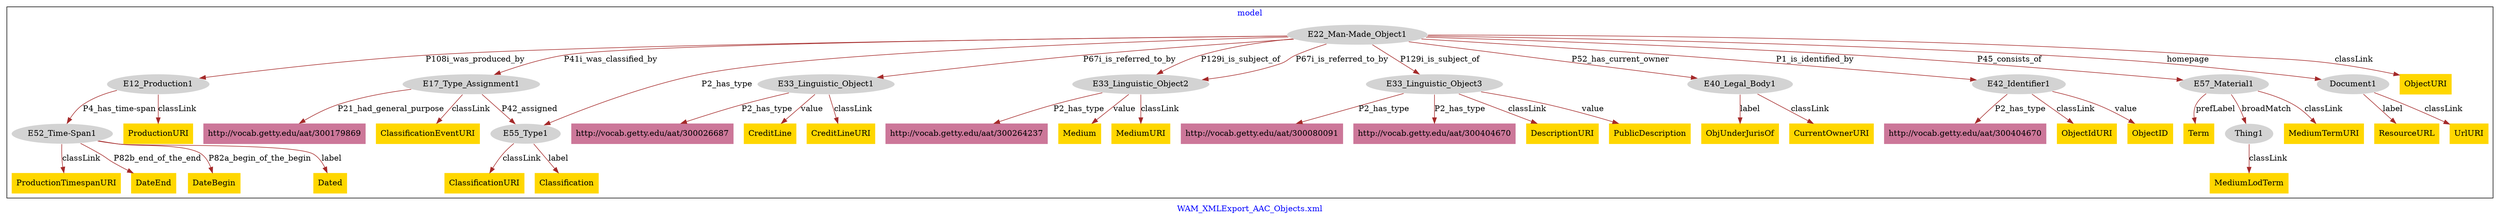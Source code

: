 digraph n0 {
fontcolor="blue"
remincross="true"
label="WAM_XMLExport_AAC_Objects.xml"
subgraph cluster {
label="model"
n2[style="filled",color="white",fillcolor="lightgray",label="E12_Production1"];
n3[style="filled",color="white",fillcolor="lightgray",label="E52_Time-Span1"];
n4[style="filled",color="white",fillcolor="lightgray",label="E17_Type_Assignment1"];
n5[style="filled",color="white",fillcolor="lightgray",label="E55_Type1"];
n6[style="filled",color="white",fillcolor="lightgray",label="E22_Man-Made_Object1"];
n7[style="filled",color="white",fillcolor="lightgray",label="E33_Linguistic_Object1"];
n8[style="filled",color="white",fillcolor="lightgray",label="E33_Linguistic_Object2"];
n9[style="filled",color="white",fillcolor="lightgray",label="E33_Linguistic_Object3"];
n10[style="filled",color="white",fillcolor="lightgray",label="E40_Legal_Body1"];
n11[style="filled",color="white",fillcolor="lightgray",label="E42_Identifier1"];
n12[style="filled",color="white",fillcolor="lightgray",label="E57_Material1"];
n13[style="filled",color="white",fillcolor="lightgray",label="Document1"];
n14[style="filled",color="white",fillcolor="lightgray",label="Thing1"];
n15[shape="plaintext",style="filled",fillcolor="gold",label="ObjectURI"];
n16[shape="plaintext",style="filled",fillcolor="gold",label="DateEnd"];
n17[shape="plaintext",style="filled",fillcolor="gold",label="ObjUnderJurisOf"];
n18[shape="plaintext",style="filled",fillcolor="gold",label="ObjectIdURI"];
n19[shape="plaintext",style="filled",fillcolor="gold",label="DateBegin"];
n20[shape="plaintext",style="filled",fillcolor="gold",label="Classification"];
n21[shape="plaintext",style="filled",fillcolor="gold",label="ObjectID"];
n22[shape="plaintext",style="filled",fillcolor="gold",label="Dated"];
n23[shape="plaintext",style="filled",fillcolor="gold",label="MediumTermURI"];
n24[shape="plaintext",style="filled",fillcolor="gold",label="CreditLine"];
n25[shape="plaintext",style="filled",fillcolor="gold",label="ClassificationURI"];
n26[shape="plaintext",style="filled",fillcolor="gold",label="DescriptionURI"];
n27[shape="plaintext",style="filled",fillcolor="gold",label="ProductionURI"];
n28[shape="plaintext",style="filled",fillcolor="gold",label="ResourceURL"];
n29[shape="plaintext",style="filled",fillcolor="gold",label="PublicDescription"];
n30[shape="plaintext",style="filled",fillcolor="gold",label="ProductionTimespanURI"];
n31[shape="plaintext",style="filled",fillcolor="gold",label="CurrentOwnerURI"];
n32[shape="plaintext",style="filled",fillcolor="gold",label="ClassificationEventURI"];
n33[shape="plaintext",style="filled",fillcolor="gold",label="MediumLodTerm"];
n34[shape="plaintext",style="filled",fillcolor="gold",label="CreditLineURI"];
n35[shape="plaintext",style="filled",fillcolor="gold",label="Medium"];
n36[shape="plaintext",style="filled",fillcolor="gold",label="UrlURI"];
n37[shape="plaintext",style="filled",fillcolor="gold",label="Term"];
n38[shape="plaintext",style="filled",fillcolor="gold",label="MediumURI"];
n39[shape="plaintext",style="filled",fillcolor="#CC7799",label="http://vocab.getty.edu/aat/300080091"];
n40[shape="plaintext",style="filled",fillcolor="#CC7799",label="http://vocab.getty.edu/aat/300404670"];
n41[shape="plaintext",style="filled",fillcolor="#CC7799",label="http://vocab.getty.edu/aat/300264237"];
n42[shape="plaintext",style="filled",fillcolor="#CC7799",label="http://vocab.getty.edu/aat/300404670"];
n43[shape="plaintext",style="filled",fillcolor="#CC7799",label="http://vocab.getty.edu/aat/300179869"];
n44[shape="plaintext",style="filled",fillcolor="#CC7799",label="http://vocab.getty.edu/aat/300026687"];
}
n2 -> n3[color="brown",fontcolor="black",label="P4_has_time-span"]
n4 -> n5[color="brown",fontcolor="black",label="P42_assigned"]
n6 -> n2[color="brown",fontcolor="black",label="P108i_was_produced_by"]
n6 -> n4[color="brown",fontcolor="black",label="P41i_was_classified_by"]
n6 -> n7[color="brown",fontcolor="black",label="P67i_is_referred_to_by"]
n6 -> n8[color="brown",fontcolor="black",label="P129i_is_subject_of"]
n6 -> n9[color="brown",fontcolor="black",label="P129i_is_subject_of"]
n6 -> n10[color="brown",fontcolor="black",label="P52_has_current_owner"]
n6 -> n11[color="brown",fontcolor="black",label="P1_is_identified_by"]
n6 -> n12[color="brown",fontcolor="black",label="P45_consists_of"]
n6 -> n13[color="brown",fontcolor="black",label="homepage"]
n12 -> n14[color="brown",fontcolor="black",label="broadMatch"]
n6 -> n15[color="brown",fontcolor="black",label="classLink"]
n3 -> n16[color="brown",fontcolor="black",label="P82b_end_of_the_end"]
n10 -> n17[color="brown",fontcolor="black",label="label"]
n11 -> n18[color="brown",fontcolor="black",label="classLink"]
n3 -> n19[color="brown",fontcolor="black",label="P82a_begin_of_the_begin"]
n5 -> n20[color="brown",fontcolor="black",label="label"]
n11 -> n21[color="brown",fontcolor="black",label="value"]
n3 -> n22[color="brown",fontcolor="black",label="label"]
n12 -> n23[color="brown",fontcolor="black",label="classLink"]
n7 -> n24[color="brown",fontcolor="black",label="value"]
n5 -> n25[color="brown",fontcolor="black",label="classLink"]
n9 -> n26[color="brown",fontcolor="black",label="classLink"]
n2 -> n27[color="brown",fontcolor="black",label="classLink"]
n13 -> n28[color="brown",fontcolor="black",label="label"]
n9 -> n29[color="brown",fontcolor="black",label="value"]
n3 -> n30[color="brown",fontcolor="black",label="classLink"]
n10 -> n31[color="brown",fontcolor="black",label="classLink"]
n4 -> n32[color="brown",fontcolor="black",label="classLink"]
n14 -> n33[color="brown",fontcolor="black",label="classLink"]
n7 -> n34[color="brown",fontcolor="black",label="classLink"]
n8 -> n35[color="brown",fontcolor="black",label="value"]
n13 -> n36[color="brown",fontcolor="black",label="classLink"]
n12 -> n37[color="brown",fontcolor="black",label="prefLabel"]
n8 -> n38[color="brown",fontcolor="black",label="classLink"]
n9 -> n39[color="brown",fontcolor="black",label="P2_has_type"]
n9 -> n40[color="brown",fontcolor="black",label="P2_has_type"]
n6 -> n5[color="brown",fontcolor="black",label="P2_has_type"]
n8 -> n41[color="brown",fontcolor="black",label="P2_has_type"]
n11 -> n42[color="brown",fontcolor="black",label="P2_has_type"]
n4 -> n43[color="brown",fontcolor="black",label="P21_had_general_purpose"]
n7 -> n44[color="brown",fontcolor="black",label="P2_has_type"]
n6 -> n8[color="brown",fontcolor="black",label="P67i_is_referred_to_by"]
}
